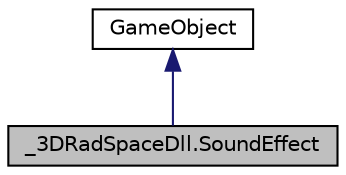 digraph "_3DRadSpaceDll.SoundEffect"
{
 // LATEX_PDF_SIZE
  edge [fontname="Helvetica",fontsize="10",labelfontname="Helvetica",labelfontsize="10"];
  node [fontname="Helvetica",fontsize="10",shape=record];
  Node1 [label="_3DRadSpaceDll.SoundEffect",height=0.2,width=0.4,color="black", fillcolor="grey75", style="filled", fontcolor="black",tooltip="SoundEffect class. Allows loading and playing sound effects."];
  Node2 -> Node1 [dir="back",color="midnightblue",fontsize="10",style="solid",fontname="Helvetica"];
  Node2 [label="GameObject",height=0.2,width=0.4,color="black", fillcolor="white", style="filled",URL="$class__3_d_rad_space_dll_1_1_game_object.html",tooltip="Base class for all 3DRadSpace objects."];
}
